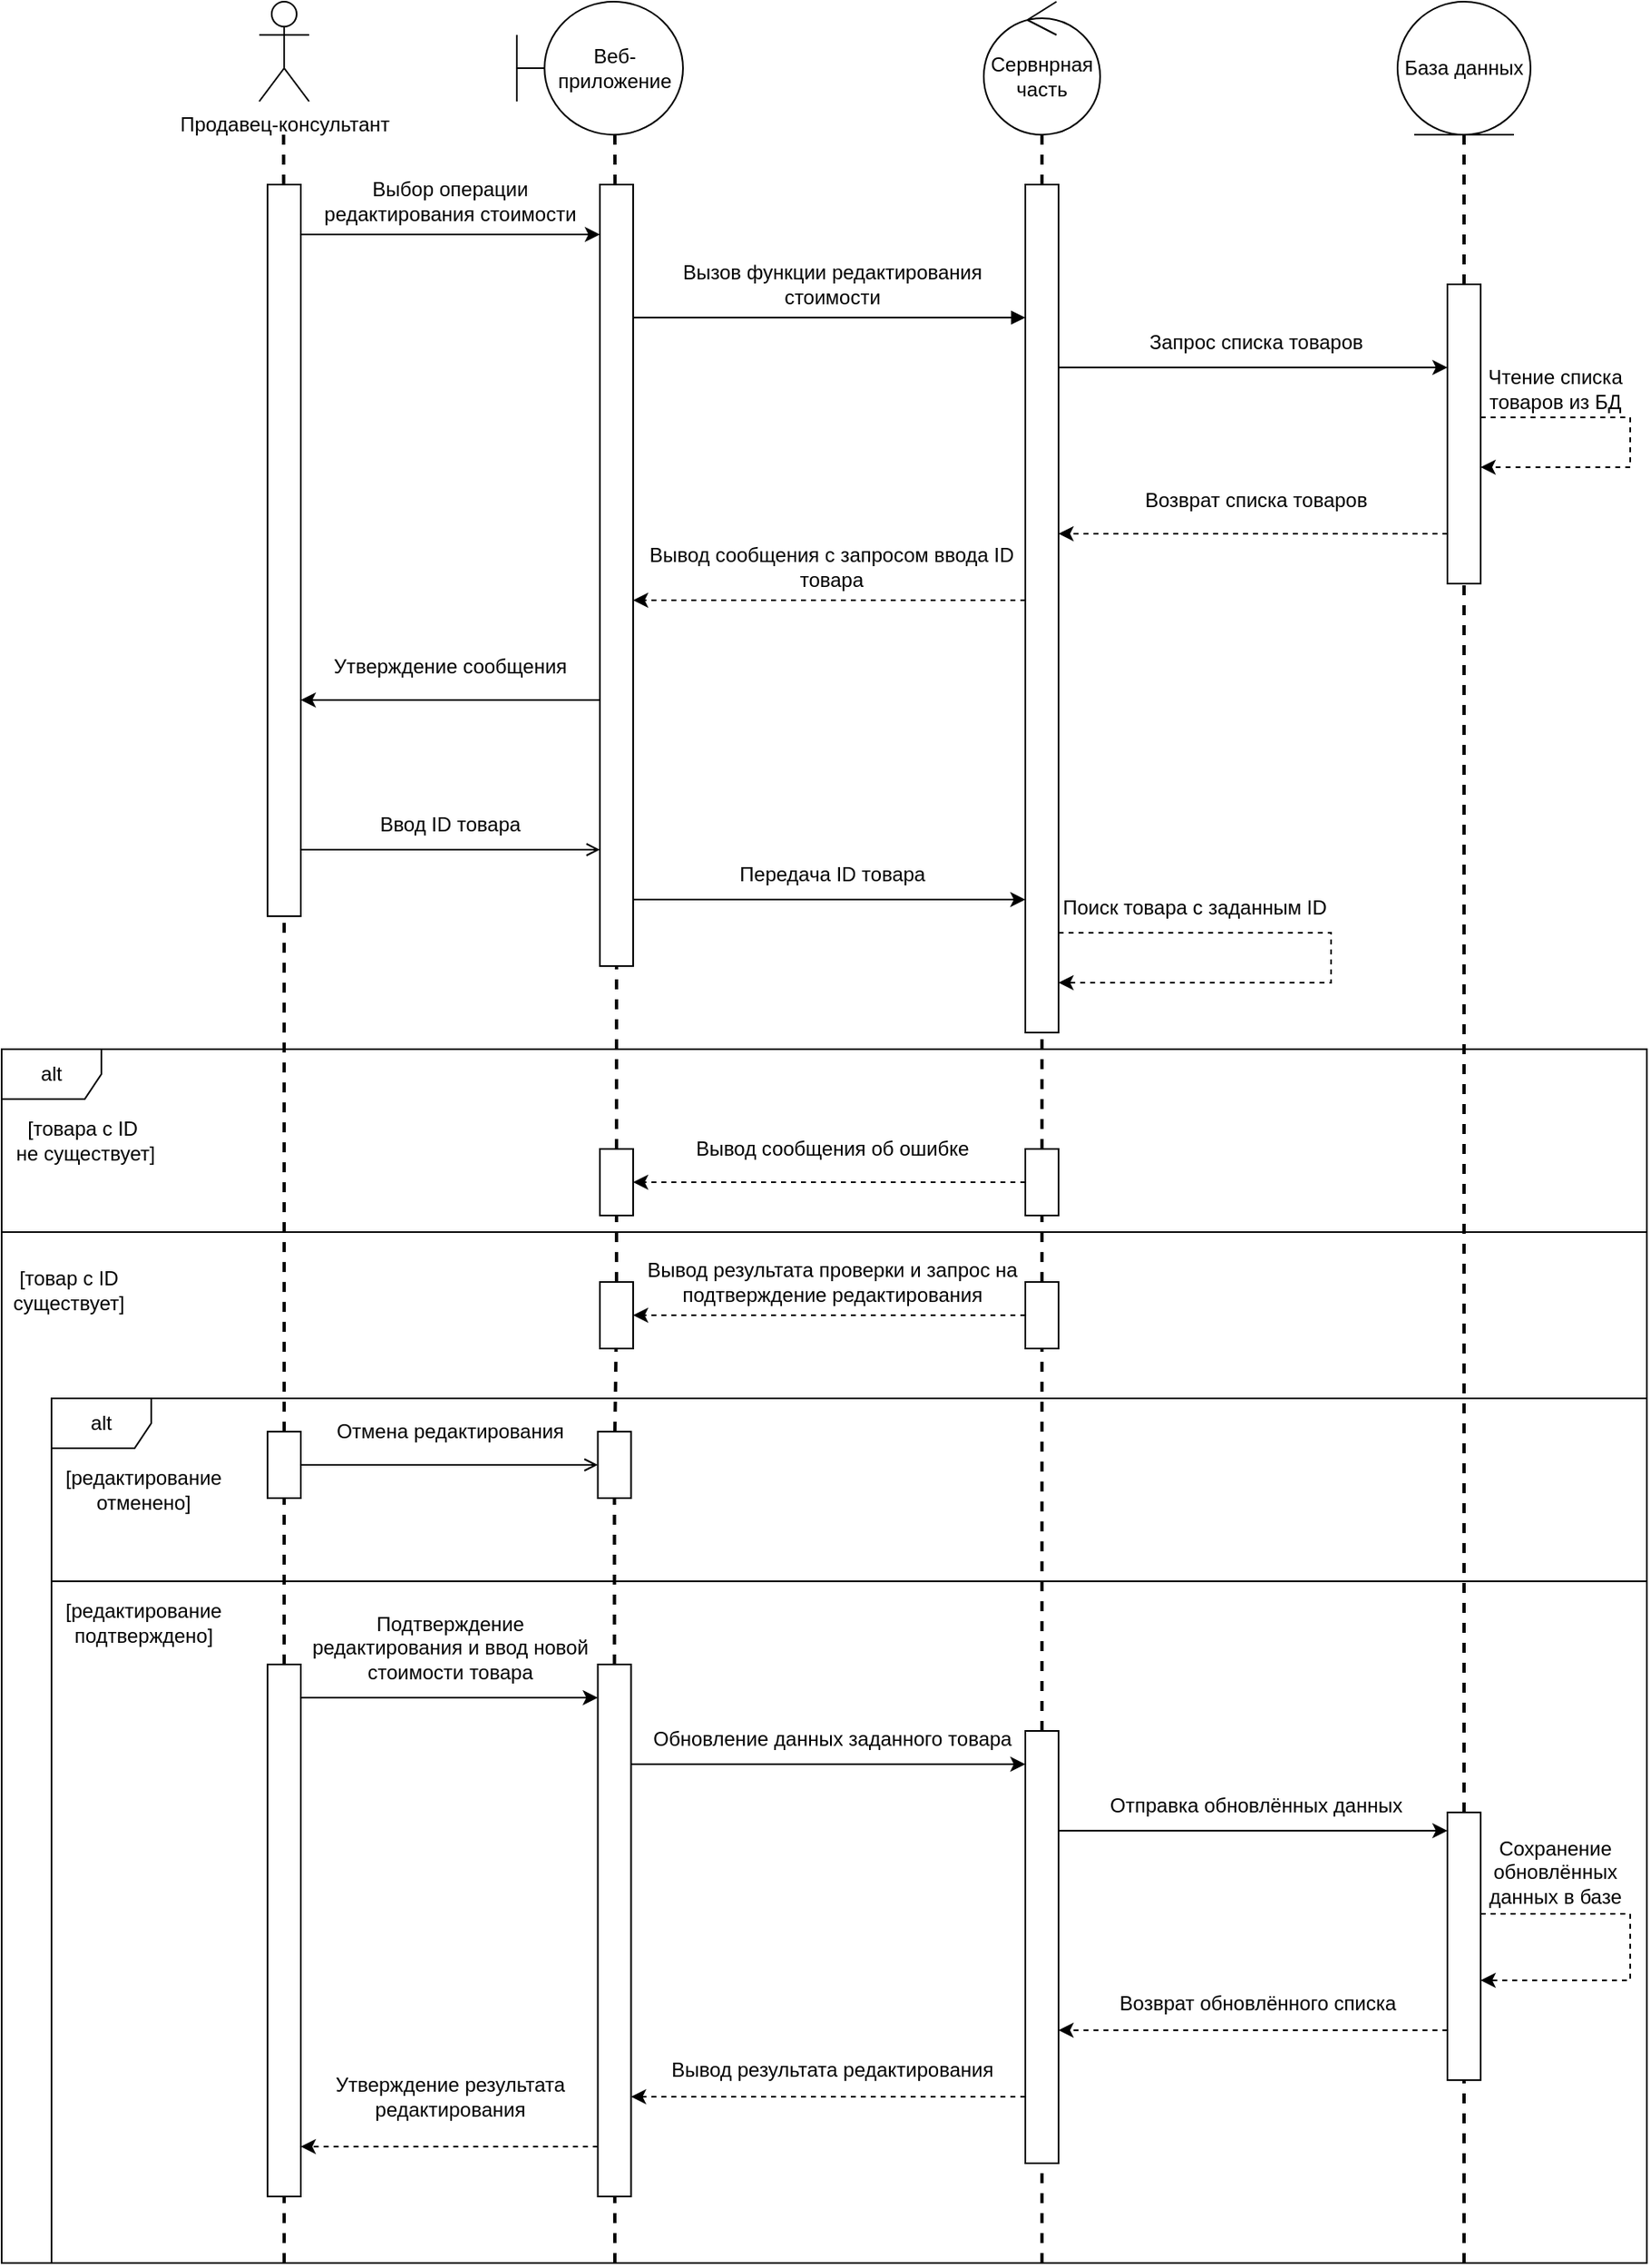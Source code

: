 <mxfile version="16.5.1" type="device"><diagram id="CVpzIZxZ6FQc-zkJlyMm" name="Страница 1"><mxGraphModel dx="1102" dy="865" grid="1" gridSize="10" guides="1" tooltips="1" connect="1" arrows="1" fold="1" page="1" pageScale="1" pageWidth="827" pageHeight="1169" math="0" shadow="0"><root><mxCell id="0"/><mxCell id="1" parent="0"/><mxCell id="GgT9fDXqA0Cxmzo699EA-2" value="Продавец-консультант" style="shape=umlActor;verticalLabelPosition=bottom;verticalAlign=top;html=1;outlineConnect=0;" parent="1" vertex="1"><mxGeometry x="155" width="30" height="60" as="geometry"/></mxCell><mxCell id="GgT9fDXqA0Cxmzo699EA-5" value="Выбор операции редактирования стоимости" style="text;html=1;strokeColor=none;fillColor=none;align=center;verticalAlign=middle;whiteSpace=wrap;rounded=0;" parent="1" vertex="1"><mxGeometry x="180" y="100" width="180" height="40" as="geometry"/></mxCell><mxCell id="GgT9fDXqA0Cxmzo699EA-6" value="Запрос списка товаров" style="text;html=1;strokeColor=none;fillColor=none;align=center;verticalAlign=middle;whiteSpace=wrap;rounded=0;" parent="1" vertex="1"><mxGeometry x="640" y="188.75" width="230" height="32.5" as="geometry"/></mxCell><mxCell id="GgT9fDXqA0Cxmzo699EA-7" value="Чтение списка товаров из БД" style="text;html=1;strokeColor=none;fillColor=none;align=center;verticalAlign=middle;whiteSpace=wrap;rounded=0;" parent="1" vertex="1"><mxGeometry x="890" y="215" width="90" height="35" as="geometry"/></mxCell><mxCell id="GgT9fDXqA0Cxmzo699EA-8" value="Возврат списка товаров" style="text;html=1;strokeColor=none;fillColor=none;align=center;verticalAlign=middle;whiteSpace=wrap;rounded=0;" parent="1" vertex="1"><mxGeometry x="640" y="280" width="230" height="40" as="geometry"/></mxCell><mxCell id="GgT9fDXqA0Cxmzo699EA-10" value="Ввод ID товара" style="text;html=1;strokeColor=none;fillColor=none;align=center;verticalAlign=middle;whiteSpace=wrap;rounded=0;" parent="1" vertex="1"><mxGeometry x="180" y="480" width="180" height="30" as="geometry"/></mxCell><mxCell id="GgT9fDXqA0Cxmzo699EA-12" value="Поиск товара с заданным ID" style="text;html=1;strokeColor=none;fillColor=none;align=center;verticalAlign=middle;whiteSpace=wrap;rounded=0;" parent="1" vertex="1"><mxGeometry x="636" y="530" width="164" height="30" as="geometry"/></mxCell><mxCell id="GgT9fDXqA0Cxmzo699EA-16" value="Подтверждение редактирования и ввод новой стоимости товара" style="text;html=1;strokeColor=none;fillColor=none;align=center;verticalAlign=middle;whiteSpace=wrap;rounded=0;" parent="1" vertex="1"><mxGeometry x="180" y="960" width="180" height="60" as="geometry"/></mxCell><mxCell id="GgT9fDXqA0Cxmzo699EA-17" value="Отправка обновлённых данных" style="text;html=1;strokeColor=none;fillColor=none;align=center;verticalAlign=middle;whiteSpace=wrap;rounded=0;" parent="1" vertex="1"><mxGeometry x="640" y="1069.5" width="230" height="30" as="geometry"/></mxCell><mxCell id="GgT9fDXqA0Cxmzo699EA-20" value="Сохранение обновлённых данных в базе" style="text;html=1;strokeColor=none;fillColor=none;align=center;verticalAlign=middle;whiteSpace=wrap;rounded=0;" parent="1" vertex="1"><mxGeometry x="890" y="1099.5" width="90" height="50" as="geometry"/></mxCell><mxCell id="GgT9fDXqA0Cxmzo699EA-25" value="alt" style="shape=umlFrame;whiteSpace=wrap;html=1;" parent="1" vertex="1"><mxGeometry y="630" width="990" height="730" as="geometry"/></mxCell><mxCell id="Dryz8J-gVgUKQ2lueqJI-1" value="Веб-приложение" style="shape=umlBoundary;whiteSpace=wrap;html=1;" parent="1" vertex="1"><mxGeometry x="310" width="100" height="80" as="geometry"/></mxCell><mxCell id="Dryz8J-gVgUKQ2lueqJI-2" value="База данных" style="ellipse;shape=umlEntity;whiteSpace=wrap;html=1;" parent="1" vertex="1"><mxGeometry x="840" width="80" height="80" as="geometry"/></mxCell><mxCell id="80jDLiHwljJUnVOSaJOS-2" value="" style="endArrow=none;dashed=1;html=1;strokeWidth=2;rounded=0;startArrow=none;" parent="1" source="80jDLiHwljJUnVOSaJOS-10" edge="1"><mxGeometry width="50" height="50" relative="1" as="geometry"><mxPoint x="369.34" y="1160" as="sourcePoint"/><mxPoint x="369" y="80" as="targetPoint"/></mxGeometry></mxCell><mxCell id="80jDLiHwljJUnVOSaJOS-3" value="" style="endArrow=none;dashed=1;html=1;strokeWidth=2;rounded=0;startArrow=none;" parent="1" source="80jDLiHwljJUnVOSaJOS-12" target="Dryz8J-gVgUKQ2lueqJI-2" edge="1"><mxGeometry width="50" height="50" relative="1" as="geometry"><mxPoint x="879.84" y="1160" as="sourcePoint"/><mxPoint x="879.5" y="80.0" as="targetPoint"/></mxGeometry></mxCell><mxCell id="80jDLiHwljJUnVOSaJOS-4" value="" style="endArrow=none;dashed=1;html=1;strokeWidth=2;rounded=0;startArrow=none;" parent="1" source="80jDLiHwljJUnVOSaJOS-5" edge="1"><mxGeometry width="50" height="50" relative="1" as="geometry"><mxPoint x="170" y="1160" as="sourcePoint"/><mxPoint x="169.66" y="80.0" as="targetPoint"/></mxGeometry></mxCell><mxCell id="80jDLiHwljJUnVOSaJOS-7" value="" style="endArrow=classic;endFill=1;html=1;edgeStyle=orthogonalEdgeStyle;align=left;verticalAlign=top;rounded=0;" parent="1" source="80jDLiHwljJUnVOSaJOS-5" target="80jDLiHwljJUnVOSaJOS-10" edge="1"><mxGeometry x="-1" relative="1" as="geometry"><mxPoint x="180" y="160" as="sourcePoint"/><mxPoint x="350" y="180" as="targetPoint"/><Array as="points"><mxPoint x="270" y="140"/><mxPoint x="270" y="140"/></Array></mxGeometry></mxCell><mxCell id="80jDLiHwljJUnVOSaJOS-13" style="edgeStyle=orthogonalEdgeStyle;rounded=0;orthogonalLoop=1;jettySize=auto;html=1;" parent="1" target="80jDLiHwljJUnVOSaJOS-12" edge="1"><mxGeometry relative="1" as="geometry"><Array as="points"><mxPoint x="740" y="220"/><mxPoint x="740" y="220"/></Array><mxPoint x="620" y="220" as="sourcePoint"/><mxPoint x="860" y="240" as="targetPoint"/></mxGeometry></mxCell><mxCell id="80jDLiHwljJUnVOSaJOS-14" style="edgeStyle=orthogonalEdgeStyle;rounded=0;orthogonalLoop=1;jettySize=auto;html=1;dashed=1;" parent="1" source="80jDLiHwljJUnVOSaJOS-12" target="80jDLiHwljJUnVOSaJOS-12" edge="1"><mxGeometry relative="1" as="geometry"><mxPoint x="960" y="310" as="targetPoint"/><Array as="points"><mxPoint x="980" y="250"/><mxPoint x="980" y="280"/></Array></mxGeometry></mxCell><mxCell id="80jDLiHwljJUnVOSaJOS-15" style="edgeStyle=orthogonalEdgeStyle;rounded=0;orthogonalLoop=1;jettySize=auto;html=1;dashed=1;" parent="1" source="80jDLiHwljJUnVOSaJOS-12" target="mZSnBwAnfPJ0Uy06w7GG-21" edge="1"><mxGeometry relative="1" as="geometry"><Array as="points"><mxPoint x="760" y="320"/><mxPoint x="760" y="320"/></Array><mxPoint x="620" y="290" as="targetPoint"/></mxGeometry></mxCell><mxCell id="80jDLiHwljJUnVOSaJOS-24" style="edgeStyle=orthogonalEdgeStyle;rounded=0;orthogonalLoop=1;jettySize=auto;html=1;dashed=1;" parent="1" source="mZSnBwAnfPJ0Uy06w7GG-21" target="mZSnBwAnfPJ0Uy06w7GG-21" edge="1"><mxGeometry relative="1" as="geometry"><mxPoint x="620" y="570" as="targetPoint"/><Array as="points"><mxPoint x="800" y="560"/><mxPoint x="800" y="590"/></Array><mxPoint x="620" y="520" as="sourcePoint"/></mxGeometry></mxCell><mxCell id="80jDLiHwljJUnVOSaJOS-21" style="edgeStyle=orthogonalEdgeStyle;rounded=0;orthogonalLoop=1;jettySize=auto;html=1;endArrow=open;endFill=0;" parent="1" source="80jDLiHwljJUnVOSaJOS-5" target="80jDLiHwljJUnVOSaJOS-10" edge="1"><mxGeometry relative="1" as="geometry"><Array as="points"><mxPoint x="280" y="510"/><mxPoint x="280" y="510"/></Array><mxPoint x="180" y="500" as="sourcePoint"/><mxPoint x="330" y="500" as="targetPoint"/></mxGeometry></mxCell><mxCell id="80jDLiHwljJUnVOSaJOS-29" style="edgeStyle=orthogonalEdgeStyle;rounded=0;orthogonalLoop=1;jettySize=auto;html=1;endArrow=classic;endFill=1;" parent="1" source="mZSnBwAnfPJ0Uy06w7GG-44" target="mZSnBwAnfPJ0Uy06w7GG-46" edge="1"><mxGeometry relative="1" as="geometry"><mxPoint x="350" y="1058" as="targetPoint"/><Array as="points"><mxPoint x="270" y="1020"/><mxPoint x="270" y="1020"/></Array><mxPoint x="180" y="1058.01" as="sourcePoint"/></mxGeometry></mxCell><mxCell id="80jDLiHwljJUnVOSaJOS-30" style="edgeStyle=orthogonalEdgeStyle;rounded=0;orthogonalLoop=1;jettySize=auto;html=1;endArrow=classic;endFill=1;" parent="1" source="mZSnBwAnfPJ0Uy06w7GG-46" target="mZSnBwAnfPJ0Uy06w7GG-48" edge="1"><mxGeometry relative="1" as="geometry"><mxPoint x="370" y="1096.059" as="sourcePoint"/><mxPoint x="600" y="1096.053" as="targetPoint"/><Array as="points"><mxPoint x="490" y="1060"/><mxPoint x="490" y="1060"/></Array></mxGeometry></mxCell><mxCell id="80jDLiHwljJUnVOSaJOS-32" value="Вывод сообщения об ошибке" style="text;html=1;strokeColor=none;fillColor=none;align=center;verticalAlign=middle;whiteSpace=wrap;rounded=0;" parent="1" vertex="1"><mxGeometry x="380" y="670" width="240" height="40" as="geometry"/></mxCell><mxCell id="80jDLiHwljJUnVOSaJOS-37" value="Вывод сообщения с запросом ввода ID товара" style="text;html=1;strokeColor=none;fillColor=none;align=center;verticalAlign=middle;whiteSpace=wrap;rounded=0;" parent="1" vertex="1"><mxGeometry x="378.75" y="320" width="241.25" height="40" as="geometry"/></mxCell><mxCell id="80jDLiHwljJUnVOSaJOS-39" style="edgeStyle=orthogonalEdgeStyle;rounded=0;orthogonalLoop=1;jettySize=auto;html=1;" parent="1" edge="1"><mxGeometry relative="1" as="geometry"><mxPoint x="190" y="670" as="targetPoint"/></mxGeometry></mxCell><mxCell id="80jDLiHwljJUnVOSaJOS-47" value="Вывод результата проверки и запрос на подтверждение редактирования" style="text;html=1;strokeColor=none;fillColor=none;align=center;verticalAlign=middle;whiteSpace=wrap;rounded=0;" parent="1" vertex="1"><mxGeometry x="380" y="750" width="240" height="40" as="geometry"/></mxCell><mxCell id="80jDLiHwljJUnVOSaJOS-51" value="Отмена редактирования" style="text;html=1;strokeColor=none;fillColor=none;align=center;verticalAlign=middle;whiteSpace=wrap;rounded=0;" parent="1" vertex="1"><mxGeometry x="180" y="840" width="180" height="40" as="geometry"/></mxCell><mxCell id="80jDLiHwljJUnVOSaJOS-55" style="edgeStyle=orthogonalEdgeStyle;rounded=0;orthogonalLoop=1;jettySize=auto;html=1;entryX=0;entryY=0.5;entryDx=0;entryDy=0;endArrow=open;endFill=0;" parent="1" source="mZSnBwAnfPJ0Uy06w7GG-40" target="mZSnBwAnfPJ0Uy06w7GG-42" edge="1"><mxGeometry relative="1" as="geometry"><mxPoint x="180" y="880" as="sourcePoint"/><mxPoint x="350" y="880" as="targetPoint"/></mxGeometry></mxCell><mxCell id="mZSnBwAnfPJ0Uy06w7GG-5" style="edgeStyle=orthogonalEdgeStyle;rounded=0;orthogonalLoop=1;jettySize=auto;html=1;dashed=1;" parent="1" source="mZSnBwAnfPJ0Uy06w7GG-21" target="80jDLiHwljJUnVOSaJOS-10" edge="1"><mxGeometry relative="1" as="geometry"><mxPoint x="600" y="310" as="sourcePoint"/><Array as="points"><mxPoint x="510" y="360"/><mxPoint x="510" y="360"/></Array></mxGeometry></mxCell><mxCell id="RtW5jOnlT4HJeaYvshAu-7" style="edgeStyle=orthogonalEdgeStyle;rounded=0;orthogonalLoop=1;jettySize=auto;html=1;endArrow=classic;endFill=1;" parent="1" source="mZSnBwAnfPJ0Uy06w7GG-48" target="mZSnBwAnfPJ0Uy06w7GG-50" edge="1"><mxGeometry relative="1" as="geometry"><Array as="points"><mxPoint x="780" y="1100"/><mxPoint x="780" y="1100"/></Array><mxPoint x="620" y="1137.947" as="sourcePoint"/><mxPoint x="850" y="1137.947" as="targetPoint"/></mxGeometry></mxCell><mxCell id="mZSnBwAnfPJ0Uy06w7GG-1" value="Вызов функции редактирования стоимости" style="text;html=1;strokeColor=none;fillColor=none;align=center;verticalAlign=middle;whiteSpace=wrap;rounded=0;" parent="1" vertex="1"><mxGeometry x="380" y="150" width="240" height="40" as="geometry"/></mxCell><mxCell id="mZSnBwAnfPJ0Uy06w7GG-2" value="" style="endArrow=block;endFill=1;html=1;edgeStyle=orthogonalEdgeStyle;align=left;verticalAlign=top;rounded=0;" parent="1" source="80jDLiHwljJUnVOSaJOS-10" target="mZSnBwAnfPJ0Uy06w7GG-21" edge="1"><mxGeometry x="-1" relative="1" as="geometry"><mxPoint x="370" y="190" as="sourcePoint"/><mxPoint x="600" y="190" as="targetPoint"/><Array as="points"><mxPoint x="490" y="190"/><mxPoint x="490" y="190"/></Array></mxGeometry></mxCell><mxCell id="mZSnBwAnfPJ0Uy06w7GG-6" value="Передача ID товара" style="text;html=1;strokeColor=none;fillColor=none;align=center;verticalAlign=middle;whiteSpace=wrap;rounded=0;" parent="1" vertex="1"><mxGeometry x="380" y="510" width="240" height="30" as="geometry"/></mxCell><mxCell id="mZSnBwAnfPJ0Uy06w7GG-12" value="Обновление данных заданного товара" style="text;html=1;strokeColor=none;fillColor=none;align=center;verticalAlign=middle;whiteSpace=wrap;rounded=0;" parent="1" vertex="1"><mxGeometry x="380" y="1030.5" width="240" height="28" as="geometry"/></mxCell><mxCell id="mZSnBwAnfPJ0Uy06w7GG-17" value="" style="endArrow=none;dashed=1;html=1;strokeWidth=2;rounded=0;startArrow=none;" parent="1" source="mZSnBwAnfPJ0Uy06w7GG-21" target="8Y3LxIUDOonehGjc2qs5-1" edge="1"><mxGeometry width="50" height="50" relative="1" as="geometry"><mxPoint x="625.84" y="1160" as="sourcePoint"/><mxPoint x="626" y="80" as="targetPoint"/></mxGeometry></mxCell><mxCell id="80jDLiHwljJUnVOSaJOS-5" value="" style="rounded=0;whiteSpace=wrap;html=1;" parent="1" vertex="1"><mxGeometry x="160" y="110" width="20" height="440" as="geometry"/></mxCell><mxCell id="mZSnBwAnfPJ0Uy06w7GG-19" value="" style="endArrow=none;dashed=1;html=1;strokeWidth=2;rounded=0;startArrow=none;" parent="1" source="mZSnBwAnfPJ0Uy06w7GG-40" target="80jDLiHwljJUnVOSaJOS-5" edge="1"><mxGeometry width="50" height="50" relative="1" as="geometry"><mxPoint x="170" y="1160" as="sourcePoint"/><mxPoint x="169.66" y="80.0" as="targetPoint"/></mxGeometry></mxCell><mxCell id="f9qKbEcLRzxgs_bGxYnv-2" style="edgeStyle=orthogonalEdgeStyle;rounded=0;orthogonalLoop=1;jettySize=auto;html=1;" parent="1" source="80jDLiHwljJUnVOSaJOS-10" target="80jDLiHwljJUnVOSaJOS-5" edge="1"><mxGeometry relative="1" as="geometry"><Array as="points"><mxPoint x="260" y="420"/><mxPoint x="260" y="420"/></Array></mxGeometry></mxCell><mxCell id="80jDLiHwljJUnVOSaJOS-10" value="" style="rounded=0;whiteSpace=wrap;html=1;" parent="1" vertex="1"><mxGeometry x="360" y="110" width="20" height="470" as="geometry"/></mxCell><mxCell id="mZSnBwAnfPJ0Uy06w7GG-20" value="" style="endArrow=none;dashed=1;html=1;strokeWidth=2;rounded=0;startArrow=none;" parent="1" source="80jDLiHwljJUnVOSaJOS-33" target="80jDLiHwljJUnVOSaJOS-10" edge="1"><mxGeometry width="50" height="50" relative="1" as="geometry"><mxPoint x="369.34" y="1160" as="sourcePoint"/><mxPoint x="369" y="80" as="targetPoint"/></mxGeometry></mxCell><mxCell id="mZSnBwAnfPJ0Uy06w7GG-21" value="" style="rounded=0;whiteSpace=wrap;html=1;" parent="1" vertex="1"><mxGeometry x="616" y="110" width="20" height="510" as="geometry"/></mxCell><mxCell id="mZSnBwAnfPJ0Uy06w7GG-22" value="" style="endArrow=none;dashed=1;html=1;strokeWidth=2;rounded=0;startArrow=none;" parent="1" source="mZSnBwAnfPJ0Uy06w7GG-29" target="mZSnBwAnfPJ0Uy06w7GG-21" edge="1"><mxGeometry width="50" height="50" relative="1" as="geometry"><mxPoint x="625.84" y="1230" as="sourcePoint"/><mxPoint x="625.95" y="680" as="targetPoint"/></mxGeometry></mxCell><mxCell id="80jDLiHwljJUnVOSaJOS-12" value="" style="rounded=0;whiteSpace=wrap;html=1;" parent="1" vertex="1"><mxGeometry x="870" y="170" width="20" height="180" as="geometry"/></mxCell><mxCell id="mZSnBwAnfPJ0Uy06w7GG-23" value="" style="endArrow=none;dashed=1;html=1;strokeWidth=2;rounded=0;startArrow=none;" parent="1" source="mZSnBwAnfPJ0Uy06w7GG-50" target="80jDLiHwljJUnVOSaJOS-12" edge="1"><mxGeometry width="50" height="50" relative="1" as="geometry"><mxPoint x="880" y="1300" as="sourcePoint"/><mxPoint x="879.5" y="80.0" as="targetPoint"/></mxGeometry></mxCell><mxCell id="mZSnBwAnfPJ0Uy06w7GG-28" style="edgeStyle=orthogonalEdgeStyle;rounded=0;orthogonalLoop=1;jettySize=auto;html=1;" parent="1" source="80jDLiHwljJUnVOSaJOS-10" target="mZSnBwAnfPJ0Uy06w7GG-21" edge="1"><mxGeometry relative="1" as="geometry"><mxPoint x="400" y="570" as="targetPoint"/><Array as="points"><mxPoint x="500" y="540"/><mxPoint x="500" y="540"/></Array><mxPoint x="400" y="520" as="sourcePoint"/></mxGeometry></mxCell><mxCell id="mZSnBwAnfPJ0Uy06w7GG-33" style="edgeStyle=orthogonalEdgeStyle;rounded=0;orthogonalLoop=1;jettySize=auto;html=1;dashed=1;" parent="1" source="mZSnBwAnfPJ0Uy06w7GG-29" target="80jDLiHwljJUnVOSaJOS-33" edge="1"><mxGeometry relative="1" as="geometry"/></mxCell><mxCell id="mZSnBwAnfPJ0Uy06w7GG-29" value="" style="rounded=0;whiteSpace=wrap;html=1;" parent="1" vertex="1"><mxGeometry x="616" y="690" width="20" height="40" as="geometry"/></mxCell><mxCell id="mZSnBwAnfPJ0Uy06w7GG-30" value="" style="endArrow=none;dashed=1;html=1;strokeWidth=2;rounded=0;startArrow=none;" parent="1" source="mZSnBwAnfPJ0Uy06w7GG-34" target="mZSnBwAnfPJ0Uy06w7GG-29" edge="1"><mxGeometry width="50" height="50" relative="1" as="geometry"><mxPoint x="625.84" y="1230" as="sourcePoint"/><mxPoint x="625.953" y="620" as="targetPoint"/></mxGeometry></mxCell><mxCell id="80jDLiHwljJUnVOSaJOS-33" value="" style="rounded=0;whiteSpace=wrap;html=1;" parent="1" vertex="1"><mxGeometry x="360" y="690" width="20" height="40" as="geometry"/></mxCell><mxCell id="mZSnBwAnfPJ0Uy06w7GG-32" value="" style="endArrow=none;dashed=1;html=1;strokeWidth=2;rounded=0;startArrow=none;" parent="1" source="mZSnBwAnfPJ0Uy06w7GG-36" target="80jDLiHwljJUnVOSaJOS-33" edge="1"><mxGeometry width="50" height="50" relative="1" as="geometry"><mxPoint x="369.34" y="1160" as="sourcePoint"/><mxPoint x="369.81" y="580" as="targetPoint"/></mxGeometry></mxCell><mxCell id="mZSnBwAnfPJ0Uy06w7GG-38" style="edgeStyle=orthogonalEdgeStyle;rounded=0;orthogonalLoop=1;jettySize=auto;html=1;dashed=1;" parent="1" source="mZSnBwAnfPJ0Uy06w7GG-34" target="mZSnBwAnfPJ0Uy06w7GG-36" edge="1"><mxGeometry relative="1" as="geometry"/></mxCell><mxCell id="mZSnBwAnfPJ0Uy06w7GG-34" value="" style="rounded=0;whiteSpace=wrap;html=1;" parent="1" vertex="1"><mxGeometry x="616" y="770" width="20" height="40" as="geometry"/></mxCell><mxCell id="mZSnBwAnfPJ0Uy06w7GG-35" value="" style="endArrow=none;dashed=1;html=1;strokeWidth=2;rounded=0;startArrow=none;" parent="1" source="mZSnBwAnfPJ0Uy06w7GG-48" target="mZSnBwAnfPJ0Uy06w7GG-34" edge="1"><mxGeometry width="50" height="50" relative="1" as="geometry"><mxPoint x="625.84" y="1230" as="sourcePoint"/><mxPoint x="625.994" y="730" as="targetPoint"/></mxGeometry></mxCell><mxCell id="mZSnBwAnfPJ0Uy06w7GG-36" value="" style="rounded=0;whiteSpace=wrap;html=1;" parent="1" vertex="1"><mxGeometry x="360" y="770" width="20" height="40" as="geometry"/></mxCell><mxCell id="mZSnBwAnfPJ0Uy06w7GG-37" value="" style="endArrow=none;dashed=1;html=1;strokeWidth=2;rounded=0;startArrow=none;" parent="1" source="mZSnBwAnfPJ0Uy06w7GG-42" target="mZSnBwAnfPJ0Uy06w7GG-36" edge="1"><mxGeometry width="50" height="50" relative="1" as="geometry"><mxPoint x="369.34" y="1160" as="sourcePoint"/><mxPoint x="369.971" y="730" as="targetPoint"/></mxGeometry></mxCell><mxCell id="mZSnBwAnfPJ0Uy06w7GG-40" value="" style="rounded=0;whiteSpace=wrap;html=1;" parent="1" vertex="1"><mxGeometry x="160" y="860" width="20" height="40" as="geometry"/></mxCell><mxCell id="mZSnBwAnfPJ0Uy06w7GG-41" value="" style="endArrow=none;dashed=1;html=1;strokeWidth=2;rounded=0;startArrow=none;" parent="1" source="mZSnBwAnfPJ0Uy06w7GG-44" target="mZSnBwAnfPJ0Uy06w7GG-40" edge="1"><mxGeometry width="50" height="50" relative="1" as="geometry"><mxPoint x="170" y="1160" as="sourcePoint"/><mxPoint x="170" y="550" as="targetPoint"/></mxGeometry></mxCell><mxCell id="mZSnBwAnfPJ0Uy06w7GG-42" value="" style="rounded=0;whiteSpace=wrap;html=1;" parent="1" vertex="1"><mxGeometry x="358.75" y="860" width="20" height="40" as="geometry"/></mxCell><mxCell id="mZSnBwAnfPJ0Uy06w7GG-43" value="" style="endArrow=none;dashed=1;html=1;strokeWidth=2;rounded=0;startArrow=none;" parent="1" source="mZSnBwAnfPJ0Uy06w7GG-46" target="mZSnBwAnfPJ0Uy06w7GG-42" edge="1"><mxGeometry width="50" height="50" relative="1" as="geometry"><mxPoint x="369.34" y="1160" as="sourcePoint"/><mxPoint x="369.964" y="810" as="targetPoint"/></mxGeometry></mxCell><mxCell id="mZSnBwAnfPJ0Uy06w7GG-44" value="" style="rounded=0;whiteSpace=wrap;html=1;" parent="1" vertex="1"><mxGeometry x="160" y="1000" width="20" height="320" as="geometry"/></mxCell><mxCell id="mZSnBwAnfPJ0Uy06w7GG-45" value="" style="endArrow=none;dashed=1;html=1;strokeWidth=2;rounded=0;" parent="1" target="mZSnBwAnfPJ0Uy06w7GG-44" edge="1"><mxGeometry width="50" height="50" relative="1" as="geometry"><mxPoint x="170" y="1360" as="sourcePoint"/><mxPoint x="170" y="900" as="targetPoint"/></mxGeometry></mxCell><mxCell id="f9qKbEcLRzxgs_bGxYnv-4" style="edgeStyle=orthogonalEdgeStyle;rounded=0;orthogonalLoop=1;jettySize=auto;html=1;dashed=1;endArrow=classic;endFill=1;" parent="1" source="mZSnBwAnfPJ0Uy06w7GG-46" target="mZSnBwAnfPJ0Uy06w7GG-44" edge="1"><mxGeometry relative="1" as="geometry"><Array as="points"><mxPoint x="280" y="1290"/><mxPoint x="280" y="1290"/></Array></mxGeometry></mxCell><mxCell id="mZSnBwAnfPJ0Uy06w7GG-46" value="" style="rounded=0;whiteSpace=wrap;html=1;" parent="1" vertex="1"><mxGeometry x="358.75" y="1000" width="20" height="320" as="geometry"/></mxCell><mxCell id="mZSnBwAnfPJ0Uy06w7GG-47" value="" style="endArrow=none;dashed=1;html=1;strokeWidth=2;rounded=0;" parent="1" target="mZSnBwAnfPJ0Uy06w7GG-46" edge="1"><mxGeometry width="50" height="50" relative="1" as="geometry"><mxPoint x="369" y="1360" as="sourcePoint"/><mxPoint x="368.792" y="900" as="targetPoint"/></mxGeometry></mxCell><mxCell id="f9qKbEcLRzxgs_bGxYnv-3" style="edgeStyle=orthogonalEdgeStyle;rounded=0;orthogonalLoop=1;jettySize=auto;html=1;dashed=1;endArrow=classic;endFill=1;" parent="1" source="mZSnBwAnfPJ0Uy06w7GG-48" target="mZSnBwAnfPJ0Uy06w7GG-46" edge="1"><mxGeometry relative="1" as="geometry"><Array as="points"><mxPoint x="500" y="1260"/><mxPoint x="500" y="1260"/></Array></mxGeometry></mxCell><mxCell id="mZSnBwAnfPJ0Uy06w7GG-48" value="" style="rounded=0;whiteSpace=wrap;html=1;" parent="1" vertex="1"><mxGeometry x="616" y="1040" width="20" height="260" as="geometry"/></mxCell><mxCell id="mZSnBwAnfPJ0Uy06w7GG-49" value="" style="endArrow=none;dashed=1;html=1;strokeWidth=2;rounded=0;" parent="1" target="mZSnBwAnfPJ0Uy06w7GG-48" edge="1"><mxGeometry width="50" height="50" relative="1" as="geometry"><mxPoint x="626" y="1360" as="sourcePoint"/><mxPoint x="625.993" y="810" as="targetPoint"/></mxGeometry></mxCell><mxCell id="mZSnBwAnfPJ0Uy06w7GG-53" style="edgeStyle=orthogonalEdgeStyle;rounded=0;orthogonalLoop=1;jettySize=auto;html=1;dashed=1;" parent="1" source="mZSnBwAnfPJ0Uy06w7GG-50" target="mZSnBwAnfPJ0Uy06w7GG-50" edge="1"><mxGeometry relative="1" as="geometry"><mxPoint x="980" y="1179.5" as="targetPoint"/><Array as="points"><mxPoint x="980" y="1150"/><mxPoint x="980" y="1190"/></Array></mxGeometry></mxCell><mxCell id="f9qKbEcLRzxgs_bGxYnv-1" style="edgeStyle=orthogonalEdgeStyle;rounded=0;orthogonalLoop=1;jettySize=auto;html=1;dashed=1;" parent="1" source="mZSnBwAnfPJ0Uy06w7GG-50" target="mZSnBwAnfPJ0Uy06w7GG-48" edge="1"><mxGeometry relative="1" as="geometry"><Array as="points"><mxPoint x="750" y="1220"/><mxPoint x="750" y="1220"/></Array></mxGeometry></mxCell><mxCell id="mZSnBwAnfPJ0Uy06w7GG-50" value="" style="rounded=0;whiteSpace=wrap;html=1;" parent="1" vertex="1"><mxGeometry x="870" y="1089" width="20" height="161" as="geometry"/></mxCell><mxCell id="mZSnBwAnfPJ0Uy06w7GG-52" value="" style="endArrow=none;dashed=1;html=1;strokeWidth=2;rounded=0;" parent="1" target="mZSnBwAnfPJ0Uy06w7GG-50" edge="1"><mxGeometry width="50" height="50" relative="1" as="geometry"><mxPoint x="880" y="1360" as="sourcePoint"/><mxPoint x="880" y="350" as="targetPoint"/></mxGeometry></mxCell><mxCell id="mZSnBwAnfPJ0Uy06w7GG-55" value="alt" style="shape=umlFrame;whiteSpace=wrap;html=1;" parent="1" vertex="1"><mxGeometry x="30" y="840" width="960" height="520" as="geometry"/></mxCell><mxCell id="mZSnBwAnfPJ0Uy06w7GG-56" value="" style="endArrow=none;html=1;rounded=0;" parent="1" edge="1"><mxGeometry width="50" height="50" relative="1" as="geometry"><mxPoint y="740" as="sourcePoint"/><mxPoint x="990" y="740" as="targetPoint"/></mxGeometry></mxCell><mxCell id="mZSnBwAnfPJ0Uy06w7GG-57" value="" style="endArrow=none;html=1;rounded=0;" parent="1" edge="1"><mxGeometry width="50" height="50" relative="1" as="geometry"><mxPoint x="30" y="950" as="sourcePoint"/><mxPoint x="990.0" y="950" as="targetPoint"/></mxGeometry></mxCell><mxCell id="mZSnBwAnfPJ0Uy06w7GG-58" value="[товара с ID&amp;nbsp;&lt;br&gt;не существует]" style="text;html=1;align=center;verticalAlign=middle;resizable=0;points=[];autosize=1;strokeColor=none;fillColor=none;" parent="1" vertex="1"><mxGeometry y="670" width="100" height="30" as="geometry"/></mxCell><mxCell id="mZSnBwAnfPJ0Uy06w7GG-60" value="[товар с ID &lt;br&gt;существует]" style="text;html=1;align=center;verticalAlign=middle;resizable=0;points=[];autosize=1;strokeColor=none;fillColor=none;" parent="1" vertex="1"><mxGeometry y="760" width="80" height="30" as="geometry"/></mxCell><mxCell id="mZSnBwAnfPJ0Uy06w7GG-61" value="[редактирование&lt;br&gt;отменено]" style="text;html=1;align=center;verticalAlign=middle;resizable=0;points=[];autosize=1;strokeColor=none;fillColor=none;" parent="1" vertex="1"><mxGeometry x="30" y="880" width="110" height="30" as="geometry"/></mxCell><mxCell id="mZSnBwAnfPJ0Uy06w7GG-62" value="[редактирование&lt;br&gt;подтверждено]" style="text;html=1;align=center;verticalAlign=middle;resizable=0;points=[];autosize=1;strokeColor=none;fillColor=none;" parent="1" vertex="1"><mxGeometry x="30" y="960" width="110" height="30" as="geometry"/></mxCell><mxCell id="f9qKbEcLRzxgs_bGxYnv-5" value="Вывод результата редактирования" style="text;html=1;strokeColor=none;fillColor=none;align=center;verticalAlign=middle;whiteSpace=wrap;rounded=0;" parent="1" vertex="1"><mxGeometry x="380" y="1230" width="240" height="28" as="geometry"/></mxCell><mxCell id="f9qKbEcLRzxgs_bGxYnv-6" value="Возврат обновлённого списка" style="text;html=1;strokeColor=none;fillColor=none;align=center;verticalAlign=middle;whiteSpace=wrap;rounded=0;" parent="1" vertex="1"><mxGeometry x="636" y="1190" width="240" height="28" as="geometry"/></mxCell><mxCell id="f9qKbEcLRzxgs_bGxYnv-7" value="Утверждение результата редактирования" style="text;html=1;strokeColor=none;fillColor=none;align=center;verticalAlign=middle;whiteSpace=wrap;rounded=0;" parent="1" vertex="1"><mxGeometry x="180" y="1230" width="180" height="60" as="geometry"/></mxCell><mxCell id="8Y3LxIUDOonehGjc2qs5-1" value="Сервнрная часть" style="ellipse;shape=umlControl;whiteSpace=wrap;html=1;" parent="1" vertex="1"><mxGeometry x="591" width="70" height="80" as="geometry"/></mxCell><mxCell id="-UwmxP3JmfV5NKCykRsa-1" value="Утверждение сообщения" style="text;html=1;strokeColor=none;fillColor=none;align=center;verticalAlign=middle;whiteSpace=wrap;rounded=0;" vertex="1" parent="1"><mxGeometry x="180" y="380" width="180" height="40" as="geometry"/></mxCell></root></mxGraphModel></diagram></mxfile>